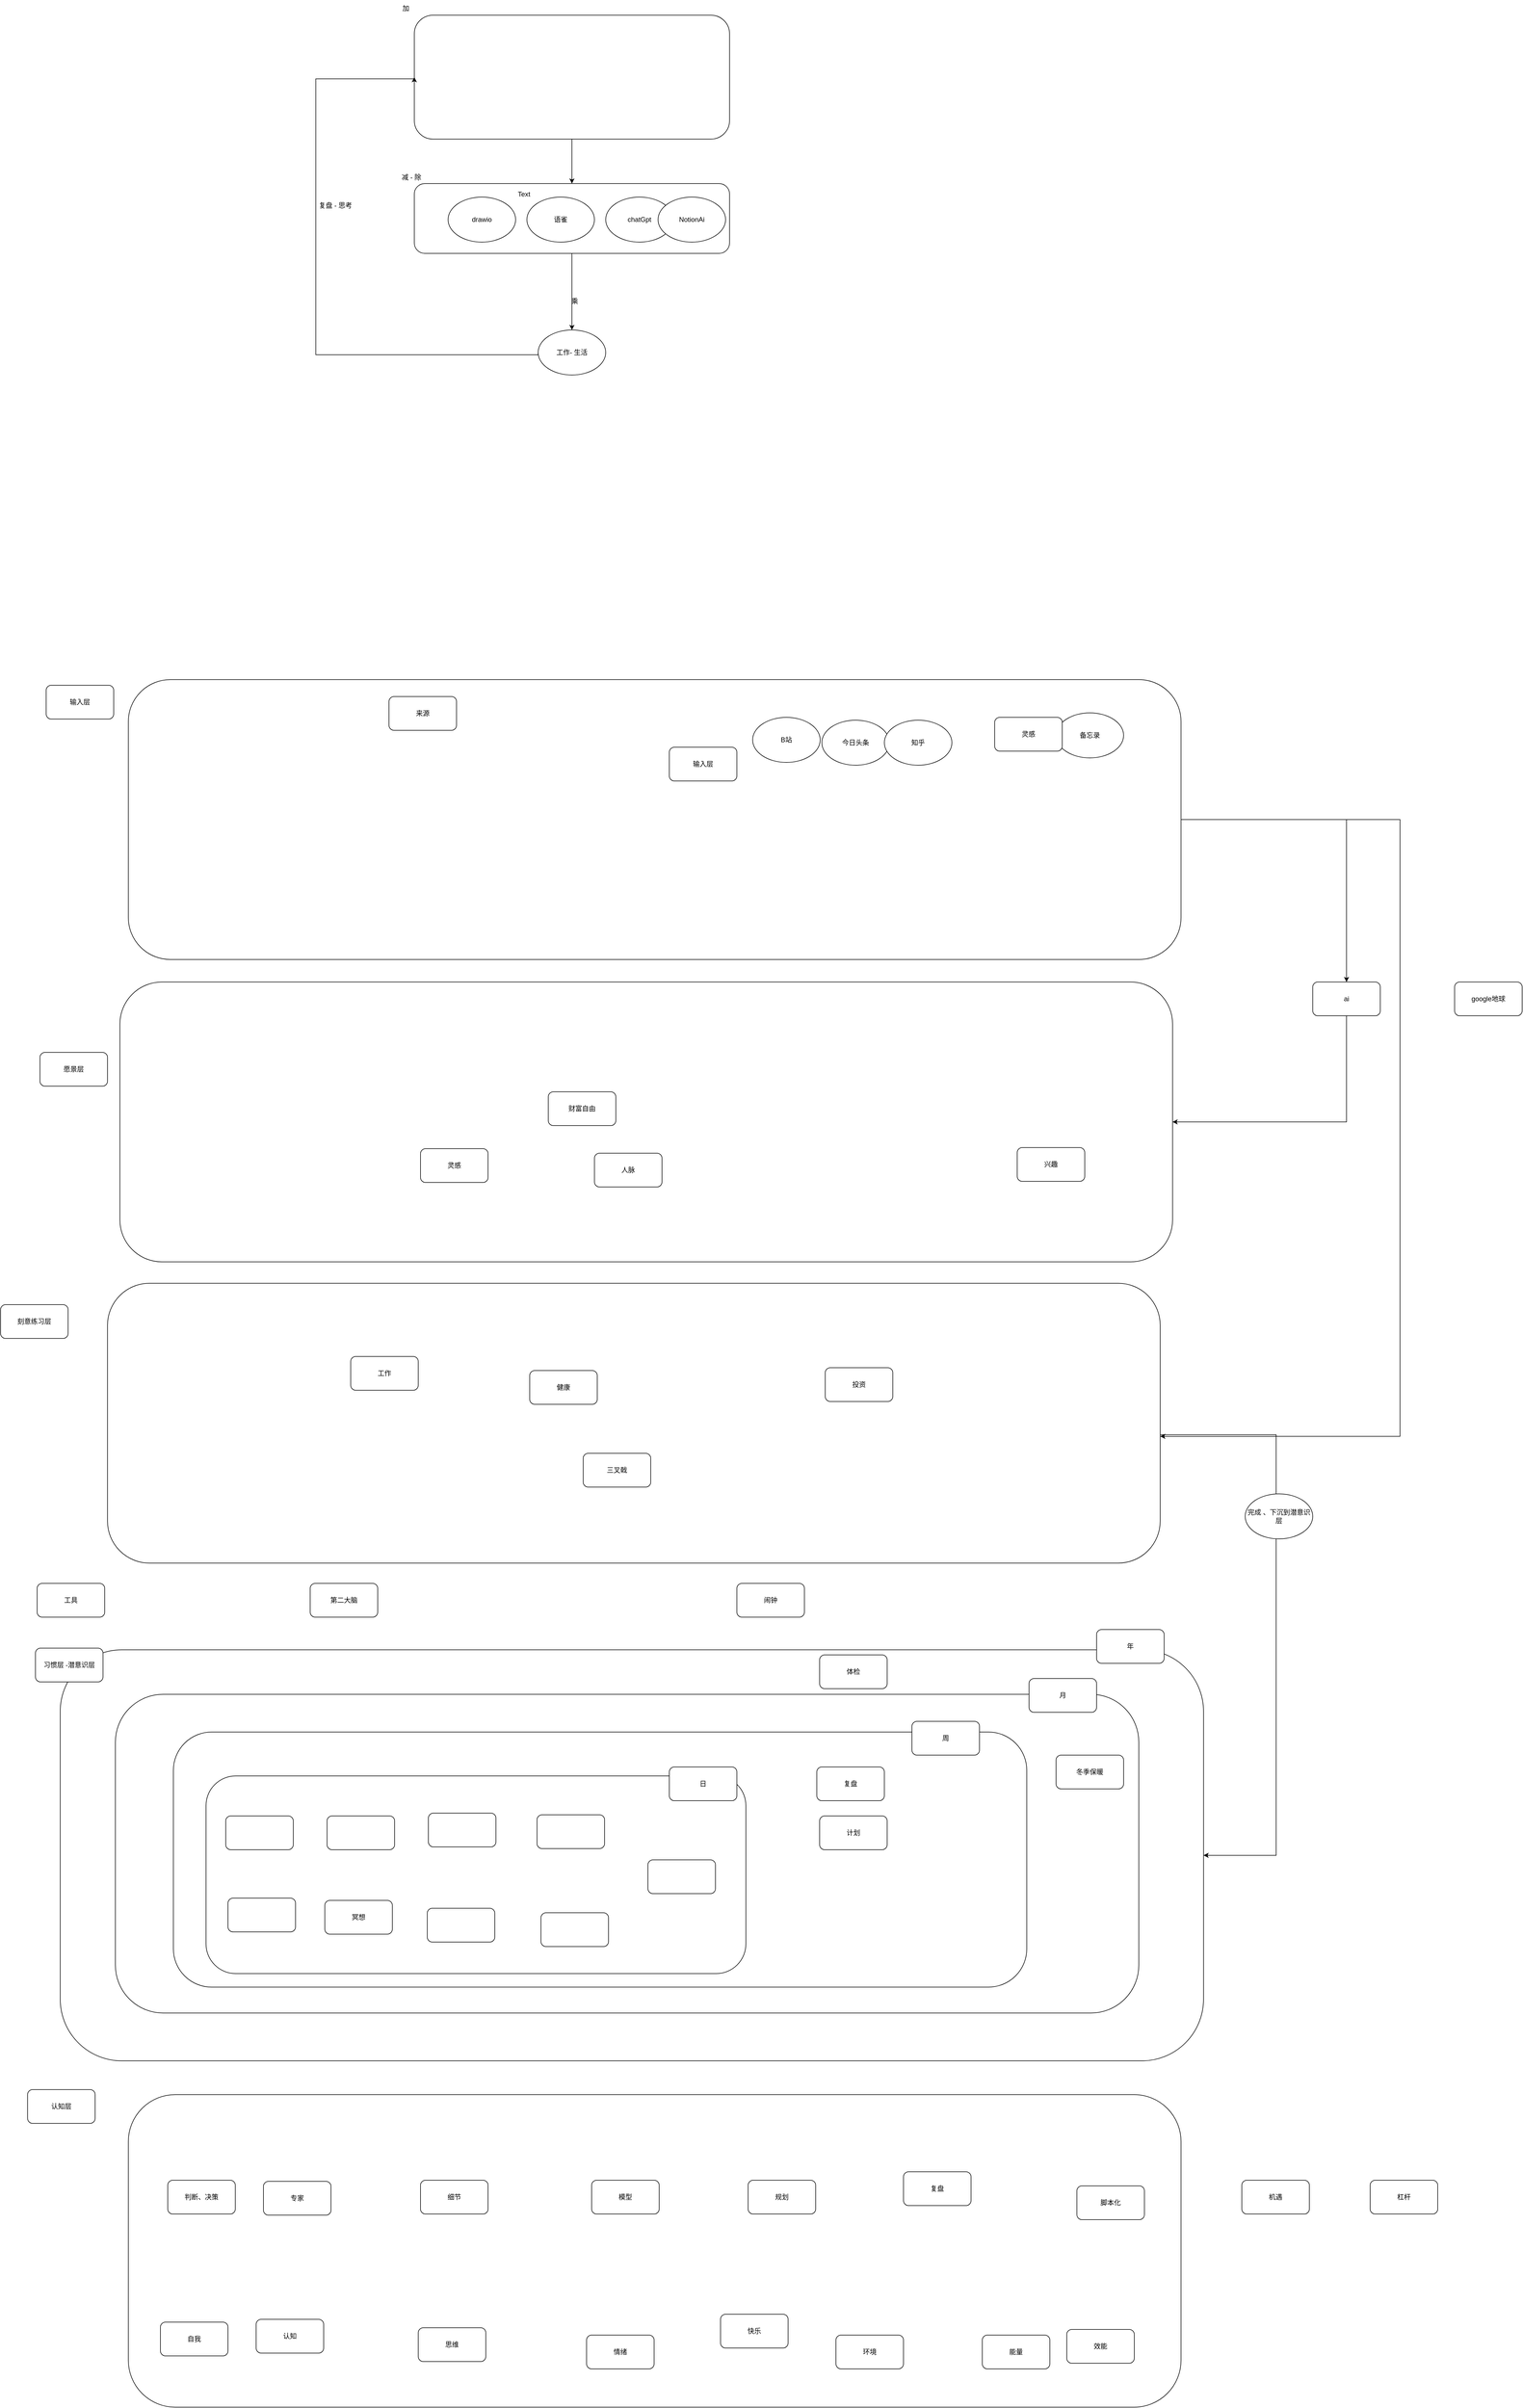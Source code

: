<mxfile version="21.1.0" type="github">
  <diagram name="第 1 页" id="GRDvZaboTSoRFHHBoFmb">
    <mxGraphModel dx="3217" dy="2506" grid="0" gridSize="10" guides="1" tooltips="1" connect="1" arrows="1" fold="1" page="1" pageScale="1" pageWidth="827" pageHeight="1169" math="0" shadow="0">
      <root>
        <mxCell id="0" />
        <mxCell id="1" parent="0" />
        <mxCell id="XuNIK-hLuB95dvQplZHj-49" value="" style="rounded=1;whiteSpace=wrap;html=1;" vertex="1" parent="1">
          <mxGeometry x="-148" y="767" width="1870" height="497" as="geometry" />
        </mxCell>
        <mxCell id="XuNIK-hLuB95dvQplZHj-17" value="" style="rounded=1;whiteSpace=wrap;html=1;" vertex="1" parent="1">
          <mxGeometry x="-269" y="2490" width="2031" height="730" as="geometry" />
        </mxCell>
        <mxCell id="XuNIK-hLuB95dvQplZHj-15" value="" style="rounded=1;whiteSpace=wrap;html=1;" vertex="1" parent="1">
          <mxGeometry x="-171" y="2569" width="1818" height="566" as="geometry" />
        </mxCell>
        <mxCell id="XuNIK-hLuB95dvQplZHj-13" value="" style="rounded=1;whiteSpace=wrap;html=1;" vertex="1" parent="1">
          <mxGeometry x="-68" y="2636" width="1516" height="453" as="geometry" />
        </mxCell>
        <mxCell id="XuNIK-hLuB95dvQplZHj-11" value="" style="rounded=1;whiteSpace=wrap;html=1;" vertex="1" parent="1">
          <mxGeometry x="-10" y="2714" width="959" height="351" as="geometry" />
        </mxCell>
        <mxCell id="Bm8FblEBwML37TJQLxAh-16" style="edgeStyle=orthogonalEdgeStyle;rounded=0;orthogonalLoop=1;jettySize=auto;html=1;exitX=0.5;exitY=1;exitDx=0;exitDy=0;" parent="1" source="baQ6zyngYYexwskYTPrT-6" target="Bm8FblEBwML37TJQLxAh-1" edge="1">
          <mxGeometry relative="1" as="geometry" />
        </mxCell>
        <mxCell id="baQ6zyngYYexwskYTPrT-6" value="" style="rounded=1;whiteSpace=wrap;html=1;" parent="1" vertex="1">
          <mxGeometry x="360" y="-413" width="560" height="220" as="geometry" />
        </mxCell>
        <mxCell id="baQ6zyngYYexwskYTPrT-2" value="备忘录" style="ellipse;whiteSpace=wrap;html=1;" parent="1" vertex="1">
          <mxGeometry x="1500" y="826" width="120" height="80" as="geometry" />
        </mxCell>
        <mxCell id="baQ6zyngYYexwskYTPrT-3" value="B站" style="ellipse;whiteSpace=wrap;html=1;" parent="1" vertex="1">
          <mxGeometry x="961" y="834" width="120" height="80" as="geometry" />
        </mxCell>
        <mxCell id="baQ6zyngYYexwskYTPrT-4" value="今日头条" style="ellipse;whiteSpace=wrap;html=1;" parent="1" vertex="1">
          <mxGeometry x="1084" y="839" width="120" height="80" as="geometry" />
        </mxCell>
        <mxCell id="baQ6zyngYYexwskYTPrT-5" value="知乎" style="ellipse;whiteSpace=wrap;html=1;" parent="1" vertex="1">
          <mxGeometry x="1195" y="839" width="120" height="80" as="geometry" />
        </mxCell>
        <mxCell id="Bm8FblEBwML37TJQLxAh-13" style="edgeStyle=orthogonalEdgeStyle;rounded=0;orthogonalLoop=1;jettySize=auto;html=1;exitX=0.5;exitY=1;exitDx=0;exitDy=0;" parent="1" source="Bm8FblEBwML37TJQLxAh-1" target="Bm8FblEBwML37TJQLxAh-12" edge="1">
          <mxGeometry relative="1" as="geometry" />
        </mxCell>
        <mxCell id="Bm8FblEBwML37TJQLxAh-1" value="" style="rounded=1;whiteSpace=wrap;html=1;" parent="1" vertex="1">
          <mxGeometry x="360" y="-114" width="560" height="124" as="geometry" />
        </mxCell>
        <mxCell id="Bm8FblEBwML37TJQLxAh-2" value="加" style="text;html=1;strokeColor=none;fillColor=none;align=center;verticalAlign=middle;whiteSpace=wrap;rounded=0;" parent="1" vertex="1">
          <mxGeometry x="315" y="-440" width="60" height="30" as="geometry" />
        </mxCell>
        <mxCell id="Bm8FblEBwML37TJQLxAh-3" value="减 - 除" style="text;html=1;strokeColor=none;fillColor=none;align=center;verticalAlign=middle;whiteSpace=wrap;rounded=0;" parent="1" vertex="1">
          <mxGeometry x="325" y="-140" width="60" height="30" as="geometry" />
        </mxCell>
        <mxCell id="Bm8FblEBwML37TJQLxAh-4" value="drawio" style="ellipse;whiteSpace=wrap;html=1;" parent="1" vertex="1">
          <mxGeometry x="420" y="-90" width="120" height="80" as="geometry" />
        </mxCell>
        <mxCell id="Bm8FblEBwML37TJQLxAh-5" value="语雀" style="ellipse;whiteSpace=wrap;html=1;" parent="1" vertex="1">
          <mxGeometry x="560" y="-90" width="120" height="80" as="geometry" />
        </mxCell>
        <mxCell id="Bm8FblEBwML37TJQLxAh-6" value="chatGpt" style="ellipse;whiteSpace=wrap;html=1;" parent="1" vertex="1">
          <mxGeometry x="700" y="-90" width="120" height="80" as="geometry" />
        </mxCell>
        <mxCell id="Bm8FblEBwML37TJQLxAh-17" style="edgeStyle=orthogonalEdgeStyle;rounded=0;orthogonalLoop=1;jettySize=auto;html=1;exitX=0;exitY=0.5;exitDx=0;exitDy=0;entryX=0;entryY=0.5;entryDx=0;entryDy=0;" parent="1" source="Bm8FblEBwML37TJQLxAh-12" target="baQ6zyngYYexwskYTPrT-6" edge="1">
          <mxGeometry relative="1" as="geometry">
            <Array as="points">
              <mxPoint x="185" y="190" />
              <mxPoint x="185" y="-300" />
            </Array>
          </mxGeometry>
        </mxCell>
        <mxCell id="Bm8FblEBwML37TJQLxAh-12" value="工作- 生活" style="ellipse;whiteSpace=wrap;html=1;" parent="1" vertex="1">
          <mxGeometry x="580" y="146" width="120" height="80" as="geometry" />
        </mxCell>
        <mxCell id="Bm8FblEBwML37TJQLxAh-14" value="乘" style="text;html=1;strokeColor=none;fillColor=none;align=center;verticalAlign=middle;whiteSpace=wrap;rounded=0;" parent="1" vertex="1">
          <mxGeometry x="615" y="80" width="60" height="30" as="geometry" />
        </mxCell>
        <mxCell id="Bm8FblEBwML37TJQLxAh-18" value="Text" style="text;html=1;strokeColor=none;fillColor=none;align=center;verticalAlign=middle;whiteSpace=wrap;rounded=0;" parent="1" vertex="1">
          <mxGeometry x="525" y="-110" width="60" height="30" as="geometry" />
        </mxCell>
        <mxCell id="Bm8FblEBwML37TJQLxAh-19" value="复盘 - 思考" style="text;html=1;strokeColor=none;fillColor=none;align=center;verticalAlign=middle;whiteSpace=wrap;rounded=0;" parent="1" vertex="1">
          <mxGeometry x="185" y="-90" width="70" height="30" as="geometry" />
        </mxCell>
        <mxCell id="Bm8FblEBwML37TJQLxAh-20" value="NotionAi" style="ellipse;whiteSpace=wrap;html=1;" parent="1" vertex="1">
          <mxGeometry x="793" y="-90" width="120" height="80" as="geometry" />
        </mxCell>
        <mxCell id="XuNIK-hLuB95dvQplZHj-2" value="" style="rounded=1;whiteSpace=wrap;html=1;" vertex="1" parent="1">
          <mxGeometry x="775" y="2863" width="120" height="60" as="geometry" />
        </mxCell>
        <mxCell id="XuNIK-hLuB95dvQplZHj-3" value="" style="rounded=1;whiteSpace=wrap;html=1;" vertex="1" parent="1">
          <mxGeometry x="25" y="2785" width="120" height="60" as="geometry" />
        </mxCell>
        <mxCell id="XuNIK-hLuB95dvQplZHj-4" value="" style="rounded=1;whiteSpace=wrap;html=1;" vertex="1" parent="1">
          <mxGeometry x="205" y="2785" width="120" height="60" as="geometry" />
        </mxCell>
        <mxCell id="XuNIK-hLuB95dvQplZHj-5" value="" style="rounded=1;whiteSpace=wrap;html=1;" vertex="1" parent="1">
          <mxGeometry x="385" y="2780" width="120" height="60" as="geometry" />
        </mxCell>
        <mxCell id="XuNIK-hLuB95dvQplZHj-6" value="" style="rounded=1;whiteSpace=wrap;html=1;" vertex="1" parent="1">
          <mxGeometry x="578" y="2783" width="120" height="60" as="geometry" />
        </mxCell>
        <mxCell id="XuNIK-hLuB95dvQplZHj-7" value="" style="rounded=1;whiteSpace=wrap;html=1;" vertex="1" parent="1">
          <mxGeometry x="585" y="2957" width="120" height="60" as="geometry" />
        </mxCell>
        <mxCell id="XuNIK-hLuB95dvQplZHj-8" value="" style="rounded=1;whiteSpace=wrap;html=1;" vertex="1" parent="1">
          <mxGeometry x="383" y="2949" width="120" height="60" as="geometry" />
        </mxCell>
        <mxCell id="XuNIK-hLuB95dvQplZHj-9" value="冥想" style="rounded=1;whiteSpace=wrap;html=1;" vertex="1" parent="1">
          <mxGeometry x="201" y="2935" width="120" height="60" as="geometry" />
        </mxCell>
        <mxCell id="XuNIK-hLuB95dvQplZHj-10" value="" style="rounded=1;whiteSpace=wrap;html=1;" vertex="1" parent="1">
          <mxGeometry x="29" y="2931" width="120" height="60" as="geometry" />
        </mxCell>
        <mxCell id="XuNIK-hLuB95dvQplZHj-12" value="复盘" style="rounded=1;whiteSpace=wrap;html=1;" vertex="1" parent="1">
          <mxGeometry x="1075" y="2698" width="120" height="60" as="geometry" />
        </mxCell>
        <mxCell id="XuNIK-hLuB95dvQplZHj-14" value="周" style="rounded=1;whiteSpace=wrap;html=1;" vertex="1" parent="1">
          <mxGeometry x="1244" y="2617" width="120" height="60" as="geometry" />
        </mxCell>
        <mxCell id="XuNIK-hLuB95dvQplZHj-16" value="月" style="rounded=1;whiteSpace=wrap;html=1;" vertex="1" parent="1">
          <mxGeometry x="1452" y="2541" width="120" height="60" as="geometry" />
        </mxCell>
        <mxCell id="XuNIK-hLuB95dvQplZHj-18" value="年" style="rounded=1;whiteSpace=wrap;html=1;" vertex="1" parent="1">
          <mxGeometry x="1572" y="2454" width="120" height="60" as="geometry" />
        </mxCell>
        <mxCell id="XuNIK-hLuB95dvQplZHj-19" value="日" style="rounded=1;whiteSpace=wrap;html=1;" vertex="1" parent="1">
          <mxGeometry x="813" y="2698" width="120" height="60" as="geometry" />
        </mxCell>
        <mxCell id="XuNIK-hLuB95dvQplZHj-20" value="体检" style="rounded=1;whiteSpace=wrap;html=1;" vertex="1" parent="1">
          <mxGeometry x="1080" y="2499" width="120" height="60" as="geometry" />
        </mxCell>
        <mxCell id="XuNIK-hLuB95dvQplZHj-21" value="冬季保暖" style="rounded=1;whiteSpace=wrap;html=1;" vertex="1" parent="1">
          <mxGeometry x="1500" y="2677" width="120" height="60" as="geometry" />
        </mxCell>
        <mxCell id="XuNIK-hLuB95dvQplZHj-23" value="计划" style="rounded=1;whiteSpace=wrap;html=1;" vertex="1" parent="1">
          <mxGeometry x="1080" y="2785" width="120" height="60" as="geometry" />
        </mxCell>
        <mxCell id="XuNIK-hLuB95dvQplZHj-24" value="认知层" style="rounded=1;whiteSpace=wrap;html=1;" vertex="1" parent="1">
          <mxGeometry x="-327" y="3271" width="120" height="60" as="geometry" />
        </mxCell>
        <mxCell id="XuNIK-hLuB95dvQplZHj-25" value="习惯层 -潜意识层" style="rounded=1;whiteSpace=wrap;html=1;" vertex="1" parent="1">
          <mxGeometry x="-313" y="2487" width="120" height="60" as="geometry" />
        </mxCell>
        <mxCell id="XuNIK-hLuB95dvQplZHj-26" value="刻意练习层" style="rounded=1;whiteSpace=wrap;html=1;" vertex="1" parent="1">
          <mxGeometry x="-375" y="1877" width="120" height="60" as="geometry" />
        </mxCell>
        <mxCell id="XuNIK-hLuB95dvQplZHj-27" value="工具" style="rounded=1;whiteSpace=wrap;html=1;" vertex="1" parent="1">
          <mxGeometry x="-310" y="2372" width="120" height="60" as="geometry" />
        </mxCell>
        <mxCell id="XuNIK-hLuB95dvQplZHj-28" value="第二大脑" style="rounded=1;whiteSpace=wrap;html=1;" vertex="1" parent="1">
          <mxGeometry x="175" y="2372" width="120" height="60" as="geometry" />
        </mxCell>
        <mxCell id="XuNIK-hLuB95dvQplZHj-54" style="edgeStyle=orthogonalEdgeStyle;rounded=0;orthogonalLoop=1;jettySize=auto;html=1;exitX=0.5;exitY=1;exitDx=0;exitDy=0;entryX=1;entryY=0.5;entryDx=0;entryDy=0;" edge="1" parent="1" source="XuNIK-hLuB95dvQplZHj-29" target="XuNIK-hLuB95dvQplZHj-37">
          <mxGeometry relative="1" as="geometry" />
        </mxCell>
        <mxCell id="XuNIK-hLuB95dvQplZHj-29" value="ai" style="rounded=1;whiteSpace=wrap;html=1;" vertex="1" parent="1">
          <mxGeometry x="1956" y="1304" width="120" height="60" as="geometry" />
        </mxCell>
        <mxCell id="XuNIK-hLuB95dvQplZHj-30" value="google地球" style="rounded=1;whiteSpace=wrap;html=1;" vertex="1" parent="1">
          <mxGeometry x="2208" y="1304" width="120" height="60" as="geometry" />
        </mxCell>
        <mxCell id="XuNIK-hLuB95dvQplZHj-33" style="edgeStyle=orthogonalEdgeStyle;rounded=0;orthogonalLoop=1;jettySize=auto;html=1;exitX=1;exitY=0.5;exitDx=0;exitDy=0;entryX=1;entryY=0.5;entryDx=0;entryDy=0;" edge="1" parent="1" source="XuNIK-hLuB95dvQplZHj-31" target="XuNIK-hLuB95dvQplZHj-17">
          <mxGeometry relative="1" as="geometry">
            <mxPoint x="1777.667" y="2909.333" as="targetPoint" />
            <Array as="points">
              <mxPoint x="1891" y="2108" />
              <mxPoint x="1891" y="2855" />
            </Array>
          </mxGeometry>
        </mxCell>
        <mxCell id="XuNIK-hLuB95dvQplZHj-31" value="" style="rounded=1;whiteSpace=wrap;html=1;" vertex="1" parent="1">
          <mxGeometry x="-185" y="1839" width="1870" height="497" as="geometry" />
        </mxCell>
        <mxCell id="XuNIK-hLuB95dvQplZHj-32" value="三叉戟" style="rounded=1;whiteSpace=wrap;html=1;" vertex="1" parent="1">
          <mxGeometry x="660" y="2141" width="120" height="60" as="geometry" />
        </mxCell>
        <mxCell id="XuNIK-hLuB95dvQplZHj-35" value="完成 、下沉到潜意识层" style="ellipse;whiteSpace=wrap;html=1;" vertex="1" parent="1">
          <mxGeometry x="1836" y="2213" width="120" height="80" as="geometry" />
        </mxCell>
        <mxCell id="XuNIK-hLuB95dvQplZHj-36" value="愿景层" style="rounded=1;whiteSpace=wrap;html=1;" vertex="1" parent="1">
          <mxGeometry x="-305" y="1429" width="120" height="60" as="geometry" />
        </mxCell>
        <mxCell id="XuNIK-hLuB95dvQplZHj-37" value="" style="rounded=1;whiteSpace=wrap;html=1;" vertex="1" parent="1">
          <mxGeometry x="-163" y="1304" width="1870" height="497" as="geometry" />
        </mxCell>
        <mxCell id="XuNIK-hLuB95dvQplZHj-38" value="财富自由" style="rounded=1;whiteSpace=wrap;html=1;" vertex="1" parent="1">
          <mxGeometry x="598" y="1499" width="120" height="60" as="geometry" />
        </mxCell>
        <mxCell id="XuNIK-hLuB95dvQplZHj-39" value="" style="rounded=1;whiteSpace=wrap;html=1;" vertex="1" parent="1">
          <mxGeometry x="-148" y="3280" width="1870" height="555" as="geometry" />
        </mxCell>
        <mxCell id="XuNIK-hLuB95dvQplZHj-40" value="认知" style="rounded=1;whiteSpace=wrap;html=1;" vertex="1" parent="1">
          <mxGeometry x="79" y="3679" width="120" height="60" as="geometry" />
        </mxCell>
        <mxCell id="XuNIK-hLuB95dvQplZHj-41" value="思维" style="rounded=1;whiteSpace=wrap;html=1;" vertex="1" parent="1">
          <mxGeometry x="367" y="3694" width="120" height="60" as="geometry" />
        </mxCell>
        <mxCell id="XuNIK-hLuB95dvQplZHj-42" value="情绪" style="rounded=1;whiteSpace=wrap;html=1;" vertex="1" parent="1">
          <mxGeometry x="666" y="3707" width="120" height="60" as="geometry" />
        </mxCell>
        <mxCell id="XuNIK-hLuB95dvQplZHj-43" value="环境" style="rounded=1;whiteSpace=wrap;html=1;" vertex="1" parent="1">
          <mxGeometry x="1109" y="3707" width="120" height="60" as="geometry" />
        </mxCell>
        <mxCell id="XuNIK-hLuB95dvQplZHj-46" value="灵感" style="rounded=1;whiteSpace=wrap;html=1;" vertex="1" parent="1">
          <mxGeometry x="371" y="1600" width="120" height="60" as="geometry" />
        </mxCell>
        <mxCell id="XuNIK-hLuB95dvQplZHj-47" value="兴趣" style="rounded=1;whiteSpace=wrap;html=1;" vertex="1" parent="1">
          <mxGeometry x="1431" y="1598" width="120" height="60" as="geometry" />
        </mxCell>
        <mxCell id="XuNIK-hLuB95dvQplZHj-48" value="输入层" style="rounded=1;whiteSpace=wrap;html=1;" vertex="1" parent="1">
          <mxGeometry x="-294" y="777" width="120" height="60" as="geometry" />
        </mxCell>
        <mxCell id="XuNIK-hLuB95dvQplZHj-53" style="edgeStyle=orthogonalEdgeStyle;rounded=0;orthogonalLoop=1;jettySize=auto;html=1;exitX=1;exitY=0.5;exitDx=0;exitDy=0;" edge="1" parent="1" source="XuNIK-hLuB95dvQplZHj-49" target="XuNIK-hLuB95dvQplZHj-29">
          <mxGeometry relative="1" as="geometry" />
        </mxCell>
        <mxCell id="XuNIK-hLuB95dvQplZHj-55" style="edgeStyle=orthogonalEdgeStyle;rounded=0;orthogonalLoop=1;jettySize=auto;html=1;exitX=1;exitY=0.5;exitDx=0;exitDy=0;entryX=1;entryY=0.547;entryDx=0;entryDy=0;entryPerimeter=0;" edge="1" parent="1" source="XuNIK-hLuB95dvQplZHj-49" target="XuNIK-hLuB95dvQplZHj-31">
          <mxGeometry relative="1" as="geometry">
            <Array as="points">
              <mxPoint x="2111" y="1016" />
              <mxPoint x="2111" y="2111" />
            </Array>
          </mxGeometry>
        </mxCell>
        <mxCell id="XuNIK-hLuB95dvQplZHj-50" value="来源" style="rounded=1;whiteSpace=wrap;html=1;" vertex="1" parent="1">
          <mxGeometry x="315" y="797" width="120" height="60" as="geometry" />
        </mxCell>
        <mxCell id="XuNIK-hLuB95dvQplZHj-51" value="输入层" style="rounded=1;whiteSpace=wrap;html=1;" vertex="1" parent="1">
          <mxGeometry x="813" y="887" width="120" height="60" as="geometry" />
        </mxCell>
        <mxCell id="XuNIK-hLuB95dvQplZHj-52" value="闹钟" style="rounded=1;whiteSpace=wrap;html=1;" vertex="1" parent="1">
          <mxGeometry x="933" y="2372" width="120" height="60" as="geometry" />
        </mxCell>
        <mxCell id="XuNIK-hLuB95dvQplZHj-56" value="专家" style="rounded=1;whiteSpace=wrap;html=1;" vertex="1" parent="1">
          <mxGeometry x="92" y="3434" width="120" height="60" as="geometry" />
        </mxCell>
        <mxCell id="XuNIK-hLuB95dvQplZHj-57" value="细节" style="rounded=1;whiteSpace=wrap;html=1;" vertex="1" parent="1">
          <mxGeometry x="371" y="3432" width="120" height="60" as="geometry" />
        </mxCell>
        <mxCell id="XuNIK-hLuB95dvQplZHj-58" value="模型" style="rounded=1;whiteSpace=wrap;html=1;" vertex="1" parent="1">
          <mxGeometry x="675" y="3432" width="120" height="60" as="geometry" />
        </mxCell>
        <mxCell id="XuNIK-hLuB95dvQplZHj-59" value="规划" style="rounded=1;whiteSpace=wrap;html=1;" vertex="1" parent="1">
          <mxGeometry x="953" y="3432" width="120" height="60" as="geometry" />
        </mxCell>
        <mxCell id="XuNIK-hLuB95dvQplZHj-60" value="复盘" style="rounded=1;whiteSpace=wrap;html=1;" vertex="1" parent="1">
          <mxGeometry x="1229" y="3417" width="120" height="60" as="geometry" />
        </mxCell>
        <mxCell id="XuNIK-hLuB95dvQplZHj-61" value="脚本化" style="rounded=1;whiteSpace=wrap;html=1;" vertex="1" parent="1">
          <mxGeometry x="1537" y="3442" width="120" height="60" as="geometry" />
        </mxCell>
        <mxCell id="XuNIK-hLuB95dvQplZHj-62" value="能量" style="rounded=1;whiteSpace=wrap;html=1;" vertex="1" parent="1">
          <mxGeometry x="1369" y="3707" width="120" height="60" as="geometry" />
        </mxCell>
        <mxCell id="XuNIK-hLuB95dvQplZHj-63" value="效能" style="rounded=1;whiteSpace=wrap;html=1;" vertex="1" parent="1">
          <mxGeometry x="1519" y="3697" width="120" height="60" as="geometry" />
        </mxCell>
        <mxCell id="XuNIK-hLuB95dvQplZHj-64" value="快乐" style="rounded=1;whiteSpace=wrap;html=1;" vertex="1" parent="1">
          <mxGeometry x="904" y="3670" width="120" height="60" as="geometry" />
        </mxCell>
        <mxCell id="XuNIK-hLuB95dvQplZHj-65" value="机遇" style="rounded=1;whiteSpace=wrap;html=1;" vertex="1" parent="1">
          <mxGeometry x="1830" y="3432" width="120" height="60" as="geometry" />
        </mxCell>
        <mxCell id="XuNIK-hLuB95dvQplZHj-66" value="杠杆" style="rounded=1;whiteSpace=wrap;html=1;" vertex="1" parent="1">
          <mxGeometry x="2058" y="3432" width="120" height="60" as="geometry" />
        </mxCell>
        <mxCell id="XuNIK-hLuB95dvQplZHj-67" value="自我" style="rounded=1;whiteSpace=wrap;html=1;" vertex="1" parent="1">
          <mxGeometry x="-91" y="3684" width="120" height="60" as="geometry" />
        </mxCell>
        <mxCell id="XuNIK-hLuB95dvQplZHj-68" value="判断、决策" style="rounded=1;whiteSpace=wrap;html=1;" vertex="1" parent="1">
          <mxGeometry x="-78" y="3432" width="120" height="60" as="geometry" />
        </mxCell>
        <mxCell id="XuNIK-hLuB95dvQplZHj-69" value="工作" style="rounded=1;whiteSpace=wrap;html=1;" vertex="1" parent="1">
          <mxGeometry x="247" y="1969" width="120" height="60" as="geometry" />
        </mxCell>
        <mxCell id="XuNIK-hLuB95dvQplZHj-70" value="健康" style="rounded=1;whiteSpace=wrap;html=1;" vertex="1" parent="1">
          <mxGeometry x="565" y="1994" width="120" height="60" as="geometry" />
        </mxCell>
        <mxCell id="XuNIK-hLuB95dvQplZHj-71" value="投资" style="rounded=1;whiteSpace=wrap;html=1;" vertex="1" parent="1">
          <mxGeometry x="1090" y="1989" width="120" height="60" as="geometry" />
        </mxCell>
        <mxCell id="XuNIK-hLuB95dvQplZHj-72" value="人脉" style="rounded=1;whiteSpace=wrap;html=1;" vertex="1" parent="1">
          <mxGeometry x="680" y="1608" width="120" height="60" as="geometry" />
        </mxCell>
        <mxCell id="XuNIK-hLuB95dvQplZHj-73" value="灵感" style="rounded=1;whiteSpace=wrap;html=1;" vertex="1" parent="1">
          <mxGeometry x="1391" y="834" width="120" height="60" as="geometry" />
        </mxCell>
      </root>
    </mxGraphModel>
  </diagram>
</mxfile>
